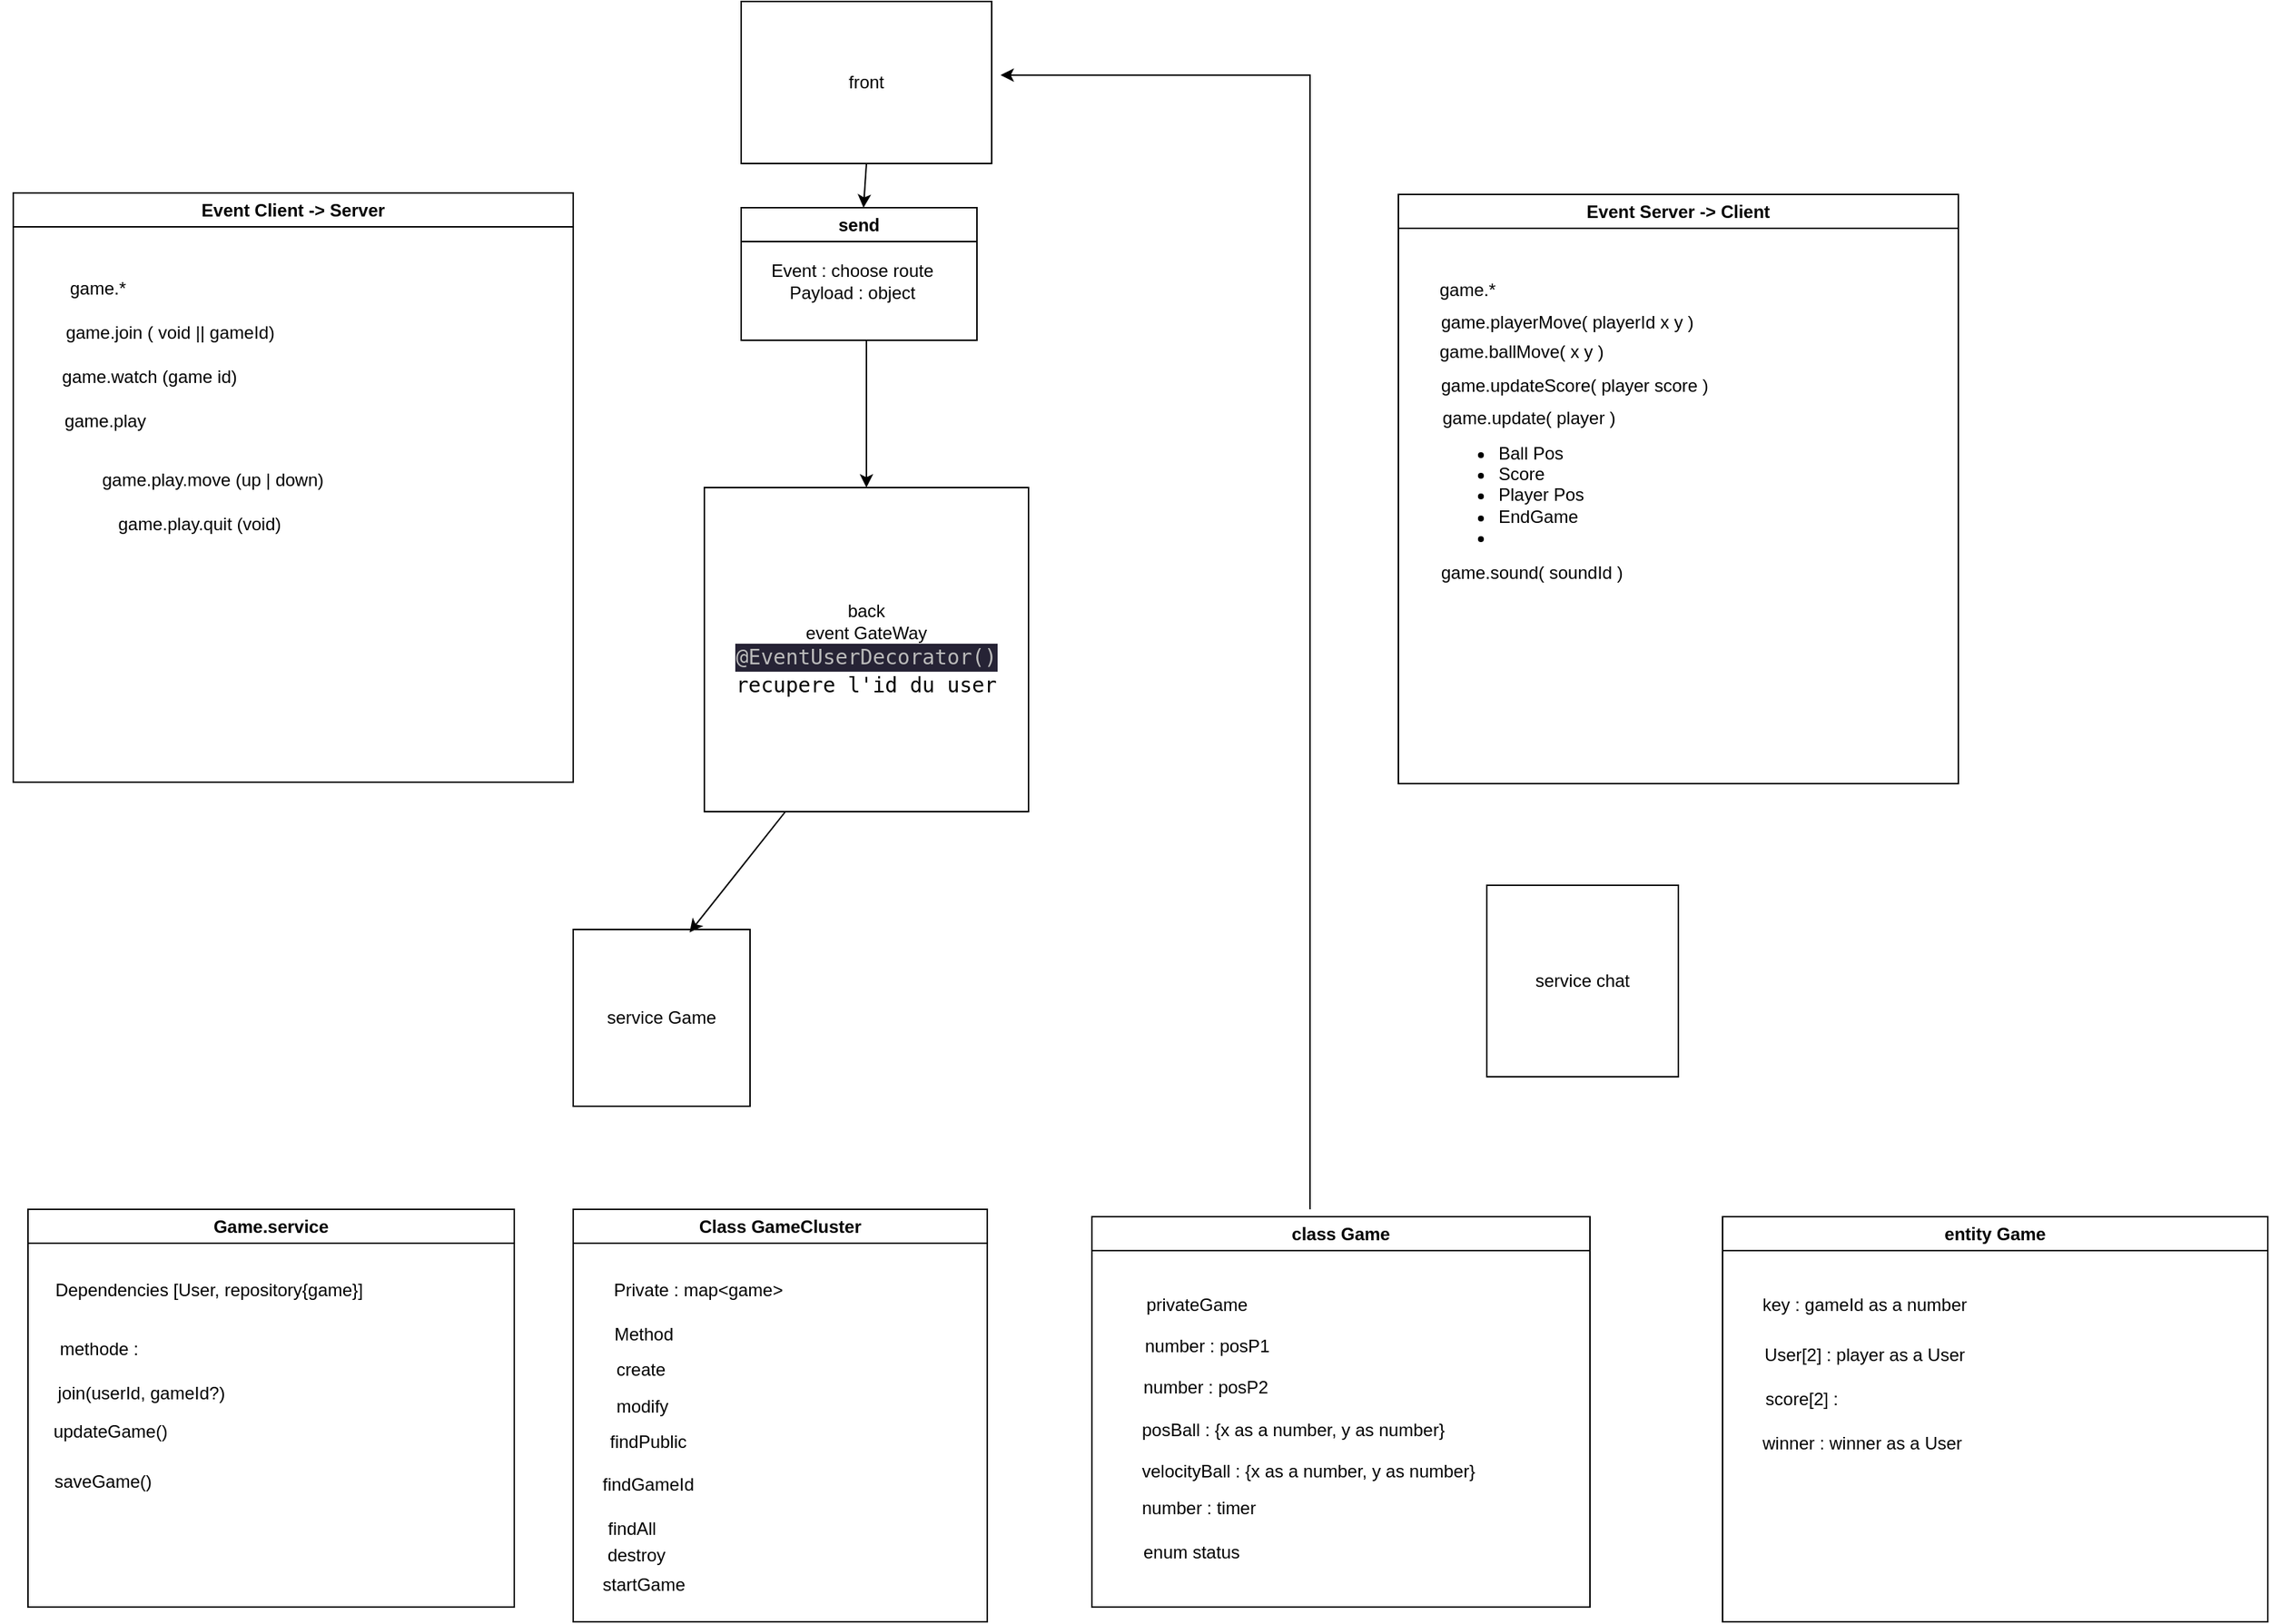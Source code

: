 <mxfile version="21.1.1" type="github">
  <diagram name="Page-1" id="fkJfNyNkWkKWQ3kY6hYl">
    <mxGraphModel dx="1728" dy="967" grid="1" gridSize="10" guides="1" tooltips="1" connect="1" arrows="1" fold="1" page="1" pageScale="1" pageWidth="827" pageHeight="1169" math="0" shadow="0">
      <root>
        <mxCell id="0" />
        <mxCell id="1" parent="0" />
        <mxCell id="iQ9Q4hPy6sdmXpYKyvZ4-1" value="front" style="rounded=0;whiteSpace=wrap;html=1;" vertex="1" parent="1">
          <mxGeometry x="544" y="40" width="170" height="110" as="geometry" />
        </mxCell>
        <mxCell id="iQ9Q4hPy6sdmXpYKyvZ4-2" value="back&lt;br&gt;event GateWay&lt;br&gt;&lt;div style=&quot;color: rgb(187, 187, 187); background-color: rgb(38, 35, 53); font-family: &amp;quot;Droid Sans Mono&amp;quot;, &amp;quot;monospace&amp;quot;, monospace; font-size: 14px; line-height: 19px;&quot;&gt;@EventUserDecorator()&lt;/div&gt;&lt;div style=&quot;font-family: &amp;quot;Droid Sans Mono&amp;quot;, &amp;quot;monospace&amp;quot;, monospace; font-size: 14px; line-height: 19px;&quot;&gt;&lt;span style=&quot;background-color: rgb(255, 255, 255);&quot;&gt;recupere l&#39;id du user&lt;/span&gt;&lt;/div&gt;" style="whiteSpace=wrap;html=1;aspect=fixed;" vertex="1" parent="1">
          <mxGeometry x="519" y="370" width="220" height="220" as="geometry" />
        </mxCell>
        <mxCell id="iQ9Q4hPy6sdmXpYKyvZ4-4" value="Game.service" style="swimlane;whiteSpace=wrap;html=1;" vertex="1" parent="1">
          <mxGeometry x="60" y="860" width="330" height="270" as="geometry">
            <mxRectangle x="600" y="270" width="120" height="30" as="alternateBounds" />
          </mxGeometry>
        </mxCell>
        <mxCell id="iQ9Q4hPy6sdmXpYKyvZ4-28" value="methode :&amp;nbsp;" style="text;html=1;strokeColor=none;fillColor=none;align=center;verticalAlign=middle;whiteSpace=wrap;rounded=0;" vertex="1" parent="iQ9Q4hPy6sdmXpYKyvZ4-4">
          <mxGeometry x="20" y="80" width="60" height="30" as="geometry" />
        </mxCell>
        <mxCell id="iQ9Q4hPy6sdmXpYKyvZ4-33" value="Dependencies [User, repository{game}]" style="text;html=1;strokeColor=none;fillColor=none;align=center;verticalAlign=middle;whiteSpace=wrap;rounded=0;" vertex="1" parent="iQ9Q4hPy6sdmXpYKyvZ4-4">
          <mxGeometry x="-10" y="40" width="266" height="30" as="geometry" />
        </mxCell>
        <mxCell id="iQ9Q4hPy6sdmXpYKyvZ4-35" value="join(userId, gameId?)" style="text;html=1;strokeColor=none;fillColor=none;align=center;verticalAlign=middle;whiteSpace=wrap;rounded=0;" vertex="1" parent="iQ9Q4hPy6sdmXpYKyvZ4-4">
          <mxGeometry x="17" y="110" width="120" height="30" as="geometry" />
        </mxCell>
        <mxCell id="iQ9Q4hPy6sdmXpYKyvZ4-40" value="saveGame()" style="text;html=1;strokeColor=none;fillColor=none;align=center;verticalAlign=middle;whiteSpace=wrap;rounded=0;" vertex="1" parent="iQ9Q4hPy6sdmXpYKyvZ4-4">
          <mxGeometry x="-19" y="160" width="140" height="50" as="geometry" />
        </mxCell>
        <mxCell id="iQ9Q4hPy6sdmXpYKyvZ4-63" value="updateGame()" style="text;html=1;strokeColor=none;fillColor=none;align=center;verticalAlign=middle;whiteSpace=wrap;rounded=0;" vertex="1" parent="iQ9Q4hPy6sdmXpYKyvZ4-4">
          <mxGeometry x="-19" y="136" width="150" height="30" as="geometry" />
        </mxCell>
        <mxCell id="iQ9Q4hPy6sdmXpYKyvZ4-5" value="" style="endArrow=classic;html=1;rounded=0;entryX=0.5;entryY=0;entryDx=0;entryDy=0;" edge="1" parent="1" target="iQ9Q4hPy6sdmXpYKyvZ4-2">
          <mxGeometry width="50" height="50" relative="1" as="geometry">
            <mxPoint x="629" y="270" as="sourcePoint" />
            <mxPoint x="620" y="570" as="targetPoint" />
          </mxGeometry>
        </mxCell>
        <mxCell id="iQ9Q4hPy6sdmXpYKyvZ4-7" value="send" style="swimlane;whiteSpace=wrap;html=1;" vertex="1" parent="1">
          <mxGeometry x="544" y="180" width="160" height="90" as="geometry" />
        </mxCell>
        <mxCell id="iQ9Q4hPy6sdmXpYKyvZ4-9" value="Event : choose route&lt;br&gt;Payload : object" style="text;html=1;align=center;verticalAlign=middle;resizable=0;points=[];autosize=1;strokeColor=none;fillColor=none;" vertex="1" parent="iQ9Q4hPy6sdmXpYKyvZ4-7">
          <mxGeometry x="10" y="30" width="130" height="40" as="geometry" />
        </mxCell>
        <mxCell id="iQ9Q4hPy6sdmXpYKyvZ4-12" value="Event Client -&amp;gt; Server" style="swimlane;whiteSpace=wrap;html=1;" vertex="1" parent="1">
          <mxGeometry x="50" y="170" width="380" height="400" as="geometry" />
        </mxCell>
        <mxCell id="iQ9Q4hPy6sdmXpYKyvZ4-15" value="game.*" style="text;html=1;align=center;verticalAlign=middle;resizable=0;points=[];autosize=1;strokeColor=none;fillColor=none;" vertex="1" parent="iQ9Q4hPy6sdmXpYKyvZ4-12">
          <mxGeometry x="27" y="50" width="60" height="30" as="geometry" />
        </mxCell>
        <mxCell id="iQ9Q4hPy6sdmXpYKyvZ4-19" value="game.join ( void || gameId)" style="text;html=1;align=center;verticalAlign=middle;resizable=0;points=[];autosize=1;strokeColor=none;fillColor=none;" vertex="1" parent="iQ9Q4hPy6sdmXpYKyvZ4-12">
          <mxGeometry x="21" y="80" width="170" height="30" as="geometry" />
        </mxCell>
        <mxCell id="iQ9Q4hPy6sdmXpYKyvZ4-20" value="game.watch (game id)" style="text;html=1;align=center;verticalAlign=middle;resizable=0;points=[];autosize=1;strokeColor=none;fillColor=none;" vertex="1" parent="iQ9Q4hPy6sdmXpYKyvZ4-12">
          <mxGeometry x="22" y="110" width="140" height="30" as="geometry" />
        </mxCell>
        <mxCell id="iQ9Q4hPy6sdmXpYKyvZ4-21" value="game.play" style="text;html=1;align=center;verticalAlign=middle;resizable=0;points=[];autosize=1;strokeColor=none;fillColor=none;" vertex="1" parent="iQ9Q4hPy6sdmXpYKyvZ4-12">
          <mxGeometry x="22" y="140" width="80" height="30" as="geometry" />
        </mxCell>
        <mxCell id="iQ9Q4hPy6sdmXpYKyvZ4-22" value="game.play.move (up | down)" style="text;html=1;align=center;verticalAlign=middle;resizable=0;points=[];autosize=1;strokeColor=none;fillColor=none;" vertex="1" parent="iQ9Q4hPy6sdmXpYKyvZ4-12">
          <mxGeometry x="50" y="180" width="170" height="30" as="geometry" />
        </mxCell>
        <mxCell id="iQ9Q4hPy6sdmXpYKyvZ4-23" value="game.play.quit (void)" style="text;html=1;align=center;verticalAlign=middle;resizable=0;points=[];autosize=1;strokeColor=none;fillColor=none;" vertex="1" parent="iQ9Q4hPy6sdmXpYKyvZ4-12">
          <mxGeometry x="61" y="210" width="130" height="30" as="geometry" />
        </mxCell>
        <mxCell id="iQ9Q4hPy6sdmXpYKyvZ4-17" value="service Game" style="whiteSpace=wrap;html=1;aspect=fixed;" vertex="1" parent="1">
          <mxGeometry x="430" y="670" width="120" height="120" as="geometry" />
        </mxCell>
        <mxCell id="iQ9Q4hPy6sdmXpYKyvZ4-18" value="service chat" style="whiteSpace=wrap;html=1;aspect=fixed;" vertex="1" parent="1">
          <mxGeometry x="1050" y="640" width="130" height="130" as="geometry" />
        </mxCell>
        <mxCell id="iQ9Q4hPy6sdmXpYKyvZ4-24" value="" style="endArrow=classic;html=1;rounded=0;exitX=0.25;exitY=1;exitDx=0;exitDy=0;entryX=0.658;entryY=0.017;entryDx=0;entryDy=0;entryPerimeter=0;" edge="1" parent="1" source="iQ9Q4hPy6sdmXpYKyvZ4-2" target="iQ9Q4hPy6sdmXpYKyvZ4-17">
          <mxGeometry width="50" height="50" relative="1" as="geometry">
            <mxPoint x="570" y="680" as="sourcePoint" />
            <mxPoint x="620" y="630" as="targetPoint" />
          </mxGeometry>
        </mxCell>
        <mxCell id="iQ9Q4hPy6sdmXpYKyvZ4-30" value="Class GameCluster" style="swimlane;whiteSpace=wrap;html=1;startSize=23;" vertex="1" parent="1">
          <mxGeometry x="430" y="860" width="281" height="280" as="geometry" />
        </mxCell>
        <mxCell id="iQ9Q4hPy6sdmXpYKyvZ4-34" value="create" style="text;html=1;strokeColor=none;fillColor=none;align=center;verticalAlign=middle;whiteSpace=wrap;rounded=0;" vertex="1" parent="iQ9Q4hPy6sdmXpYKyvZ4-30">
          <mxGeometry x="16" y="94" width="60" height="30" as="geometry" />
        </mxCell>
        <mxCell id="iQ9Q4hPy6sdmXpYKyvZ4-36" value="modify" style="text;html=1;strokeColor=none;fillColor=none;align=center;verticalAlign=middle;whiteSpace=wrap;rounded=0;" vertex="1" parent="iQ9Q4hPy6sdmXpYKyvZ4-30">
          <mxGeometry x="17" y="119" width="60" height="30" as="geometry" />
        </mxCell>
        <mxCell id="iQ9Q4hPy6sdmXpYKyvZ4-37" value="findPublic" style="text;html=1;strokeColor=none;fillColor=none;align=center;verticalAlign=middle;whiteSpace=wrap;rounded=0;" vertex="1" parent="iQ9Q4hPy6sdmXpYKyvZ4-30">
          <mxGeometry x="21" y="143" width="60" height="29" as="geometry" />
        </mxCell>
        <mxCell id="iQ9Q4hPy6sdmXpYKyvZ4-38" value="findGameId" style="text;html=1;strokeColor=none;fillColor=none;align=center;verticalAlign=middle;whiteSpace=wrap;rounded=0;" vertex="1" parent="iQ9Q4hPy6sdmXpYKyvZ4-30">
          <mxGeometry x="21" y="172" width="60" height="30" as="geometry" />
        </mxCell>
        <mxCell id="iQ9Q4hPy6sdmXpYKyvZ4-39" value="destroy" style="text;html=1;strokeColor=none;fillColor=none;align=center;verticalAlign=middle;whiteSpace=wrap;rounded=0;" vertex="1" parent="iQ9Q4hPy6sdmXpYKyvZ4-30">
          <mxGeometry x="13" y="220" width="60" height="30" as="geometry" />
        </mxCell>
        <mxCell id="iQ9Q4hPy6sdmXpYKyvZ4-41" value="Method" style="text;html=1;strokeColor=none;fillColor=none;align=center;verticalAlign=middle;whiteSpace=wrap;rounded=0;" vertex="1" parent="iQ9Q4hPy6sdmXpYKyvZ4-30">
          <mxGeometry x="-2" y="75" width="100" height="20" as="geometry" />
        </mxCell>
        <mxCell id="iQ9Q4hPy6sdmXpYKyvZ4-55" value="startGame" style="text;html=1;strokeColor=none;fillColor=none;align=center;verticalAlign=middle;whiteSpace=wrap;rounded=0;" vertex="1" parent="iQ9Q4hPy6sdmXpYKyvZ4-30">
          <mxGeometry x="18" y="240" width="60" height="30" as="geometry" />
        </mxCell>
        <mxCell id="iQ9Q4hPy6sdmXpYKyvZ4-62" value="Private : map&amp;lt;game&amp;gt;" style="text;html=1;strokeColor=none;fillColor=none;align=center;verticalAlign=middle;whiteSpace=wrap;rounded=0;" vertex="1" parent="iQ9Q4hPy6sdmXpYKyvZ4-30">
          <mxGeometry x="10" y="30" width="150" height="50" as="geometry" />
        </mxCell>
        <mxCell id="iQ9Q4hPy6sdmXpYKyvZ4-76" value="findAll" style="text;html=1;strokeColor=none;fillColor=none;align=center;verticalAlign=middle;whiteSpace=wrap;rounded=0;" vertex="1" parent="iQ9Q4hPy6sdmXpYKyvZ4-30">
          <mxGeometry x="10" y="202" width="60" height="30" as="geometry" />
        </mxCell>
        <mxCell id="iQ9Q4hPy6sdmXpYKyvZ4-42" value="entity Game" style="swimlane;whiteSpace=wrap;html=1;startSize=23;" vertex="1" parent="1">
          <mxGeometry x="1210" y="865" width="370" height="275" as="geometry" />
        </mxCell>
        <mxCell id="iQ9Q4hPy6sdmXpYKyvZ4-49" value="key : gameId as a number" style="text;html=1;align=center;verticalAlign=middle;resizable=0;points=[];autosize=1;strokeColor=none;fillColor=none;" vertex="1" parent="iQ9Q4hPy6sdmXpYKyvZ4-42">
          <mxGeometry x="16" y="45" width="160" height="30" as="geometry" />
        </mxCell>
        <mxCell id="iQ9Q4hPy6sdmXpYKyvZ4-50" value="User[2] : player as a User" style="text;html=1;align=center;verticalAlign=middle;resizable=0;points=[];autosize=1;strokeColor=none;fillColor=none;" vertex="1" parent="iQ9Q4hPy6sdmXpYKyvZ4-42">
          <mxGeometry x="16" y="79" width="160" height="30" as="geometry" />
        </mxCell>
        <mxCell id="iQ9Q4hPy6sdmXpYKyvZ4-56" value="score[2] :&amp;nbsp;" style="text;html=1;align=center;verticalAlign=middle;resizable=0;points=[];autosize=1;strokeColor=none;fillColor=none;" vertex="1" parent="iQ9Q4hPy6sdmXpYKyvZ4-42">
          <mxGeometry x="15" y="109" width="80" height="30" as="geometry" />
        </mxCell>
        <mxCell id="iQ9Q4hPy6sdmXpYKyvZ4-57" value="winner : winner as a User&amp;nbsp;" style="text;html=1;align=center;verticalAlign=middle;resizable=0;points=[];autosize=1;strokeColor=none;fillColor=none;" vertex="1" parent="iQ9Q4hPy6sdmXpYKyvZ4-42">
          <mxGeometry x="16" y="139" width="160" height="30" as="geometry" />
        </mxCell>
        <mxCell id="iQ9Q4hPy6sdmXpYKyvZ4-58" value="class Game" style="swimlane;whiteSpace=wrap;html=1;" vertex="1" parent="1">
          <mxGeometry x="782" y="865" width="338" height="265" as="geometry" />
        </mxCell>
        <mxCell id="iQ9Q4hPy6sdmXpYKyvZ4-53" value="posBall : {x as a number, y as number}&amp;nbsp;" style="text;html=1;align=left;verticalAlign=middle;resizable=0;points=[];autosize=1;strokeColor=none;fillColor=none;" vertex="1" parent="iQ9Q4hPy6sdmXpYKyvZ4-58">
          <mxGeometry x="32" y="130" width="230" height="30" as="geometry" />
        </mxCell>
        <mxCell id="iQ9Q4hPy6sdmXpYKyvZ4-51" value="&lt;br&gt;number : posP1&amp;nbsp;" style="text;html=1;align=left;verticalAlign=middle;resizable=0;points=[];autosize=1;strokeColor=none;fillColor=none;" vertex="1" parent="iQ9Q4hPy6sdmXpYKyvZ4-58">
          <mxGeometry x="34" y="60" width="110" height="40" as="geometry" />
        </mxCell>
        <mxCell id="iQ9Q4hPy6sdmXpYKyvZ4-52" value="&lt;br&gt;number : posP2&amp;nbsp;" style="text;html=1;align=left;verticalAlign=middle;resizable=0;points=[];autosize=1;strokeColor=none;fillColor=none;" vertex="1" parent="iQ9Q4hPy6sdmXpYKyvZ4-58">
          <mxGeometry x="33" y="88" width="110" height="40" as="geometry" />
        </mxCell>
        <mxCell id="iQ9Q4hPy6sdmXpYKyvZ4-54" value="number : timer" style="text;html=1;align=left;verticalAlign=middle;resizable=0;points=[];autosize=1;strokeColor=none;fillColor=none;" vertex="1" parent="iQ9Q4hPy6sdmXpYKyvZ4-58">
          <mxGeometry x="32" y="183" width="100" height="30" as="geometry" />
        </mxCell>
        <mxCell id="iQ9Q4hPy6sdmXpYKyvZ4-64" value="privateGame" style="text;html=1;align=left;verticalAlign=middle;resizable=0;points=[];autosize=1;strokeColor=none;fillColor=none;" vertex="1" parent="iQ9Q4hPy6sdmXpYKyvZ4-58">
          <mxGeometry x="35" y="45" width="90" height="30" as="geometry" />
        </mxCell>
        <mxCell id="iQ9Q4hPy6sdmXpYKyvZ4-65" value="enum status" style="text;html=1;align=left;verticalAlign=middle;resizable=0;points=[];autosize=1;strokeColor=none;fillColor=none;" vertex="1" parent="iQ9Q4hPy6sdmXpYKyvZ4-58">
          <mxGeometry x="33" y="213" width="90" height="30" as="geometry" />
        </mxCell>
        <mxCell id="iQ9Q4hPy6sdmXpYKyvZ4-73" value="velocityBall : {x as a number, y as number}&amp;nbsp;" style="text;html=1;align=left;verticalAlign=middle;resizable=0;points=[];autosize=1;strokeColor=none;fillColor=none;" vertex="1" parent="iQ9Q4hPy6sdmXpYKyvZ4-58">
          <mxGeometry x="32" y="158" width="250" height="30" as="geometry" />
        </mxCell>
        <mxCell id="iQ9Q4hPy6sdmXpYKyvZ4-79" value="" style="endArrow=classic;html=1;rounded=0;" edge="1" parent="1">
          <mxGeometry width="50" height="50" relative="1" as="geometry">
            <mxPoint x="930" y="860" as="sourcePoint" />
            <mxPoint x="720" y="90" as="targetPoint" />
            <Array as="points">
              <mxPoint x="930" y="90" />
            </Array>
          </mxGeometry>
        </mxCell>
        <mxCell id="iQ9Q4hPy6sdmXpYKyvZ4-81" value="" style="endArrow=classic;html=1;rounded=0;exitX=0.5;exitY=1;exitDx=0;exitDy=0;" edge="1" parent="1" source="iQ9Q4hPy6sdmXpYKyvZ4-1" target="iQ9Q4hPy6sdmXpYKyvZ4-7">
          <mxGeometry width="50" height="50" relative="1" as="geometry">
            <mxPoint x="620" y="150" as="sourcePoint" />
            <mxPoint x="670" y="100" as="targetPoint" />
          </mxGeometry>
        </mxCell>
        <mxCell id="iQ9Q4hPy6sdmXpYKyvZ4-91" value="Event Server -&amp;gt; Client" style="swimlane;whiteSpace=wrap;html=1;" vertex="1" parent="1">
          <mxGeometry x="990" y="171" width="380" height="400" as="geometry" />
        </mxCell>
        <mxCell id="iQ9Q4hPy6sdmXpYKyvZ4-92" value="game.*" style="text;html=1;align=left;verticalAlign=middle;resizable=0;points=[];autosize=1;strokeColor=none;fillColor=none;" vertex="1" parent="iQ9Q4hPy6sdmXpYKyvZ4-91">
          <mxGeometry x="26" y="50" width="60" height="30" as="geometry" />
        </mxCell>
        <mxCell id="iQ9Q4hPy6sdmXpYKyvZ4-99" value="game.ballMove( x y )" style="text;html=1;align=left;verticalAlign=middle;resizable=0;points=[];autosize=1;strokeColor=none;fillColor=none;" vertex="1" parent="iQ9Q4hPy6sdmXpYKyvZ4-91">
          <mxGeometry x="26" y="92" width="130" height="30" as="geometry" />
        </mxCell>
        <mxCell id="iQ9Q4hPy6sdmXpYKyvZ4-102" value="&lt;ul&gt;&lt;li&gt;Ball Pos&lt;/li&gt;&lt;li&gt;Score&lt;/li&gt;&lt;li&gt;Player Pos&lt;/li&gt;&lt;li&gt;EndGame&lt;/li&gt;&lt;li&gt;&lt;br&gt;&lt;/li&gt;&lt;/ul&gt;" style="text;html=1;align=left;verticalAlign=middle;resizable=0;points=[];autosize=1;strokeColor=none;fillColor=none;" vertex="1" parent="iQ9Q4hPy6sdmXpYKyvZ4-91">
          <mxGeometry x="26" y="149" width="120" height="110" as="geometry" />
        </mxCell>
        <mxCell id="iQ9Q4hPy6sdmXpYKyvZ4-98" value="game.playerMove( playerId x y )" style="text;html=1;align=left;verticalAlign=middle;resizable=0;points=[];autosize=1;strokeColor=none;fillColor=none;" vertex="1" parent="1">
          <mxGeometry x="1017" y="243" width="190" height="30" as="geometry" />
        </mxCell>
        <mxCell id="iQ9Q4hPy6sdmXpYKyvZ4-100" value="game.updateScore( player score )" style="text;html=1;align=left;verticalAlign=middle;resizable=0;points=[];autosize=1;strokeColor=none;fillColor=none;" vertex="1" parent="1">
          <mxGeometry x="1017" y="286" width="200" height="30" as="geometry" />
        </mxCell>
        <mxCell id="iQ9Q4hPy6sdmXpYKyvZ4-101" value="game.update( player )&lt;span style=&quot;white-space: pre;&quot;&gt;	&lt;/span&gt;" style="text;html=1;align=left;verticalAlign=middle;resizable=0;points=[];autosize=1;strokeColor=none;fillColor=none;" vertex="1" parent="1">
          <mxGeometry x="1018" y="308" width="160" height="30" as="geometry" />
        </mxCell>
        <mxCell id="iQ9Q4hPy6sdmXpYKyvZ4-103" value="game.sound( soundId )&lt;span style=&quot;white-space: pre;&quot;&gt;	&lt;/span&gt;" style="text;html=1;align=left;verticalAlign=middle;resizable=0;points=[];autosize=1;strokeColor=none;fillColor=none;" vertex="1" parent="1">
          <mxGeometry x="1017" y="413" width="160" height="30" as="geometry" />
        </mxCell>
      </root>
    </mxGraphModel>
  </diagram>
</mxfile>
